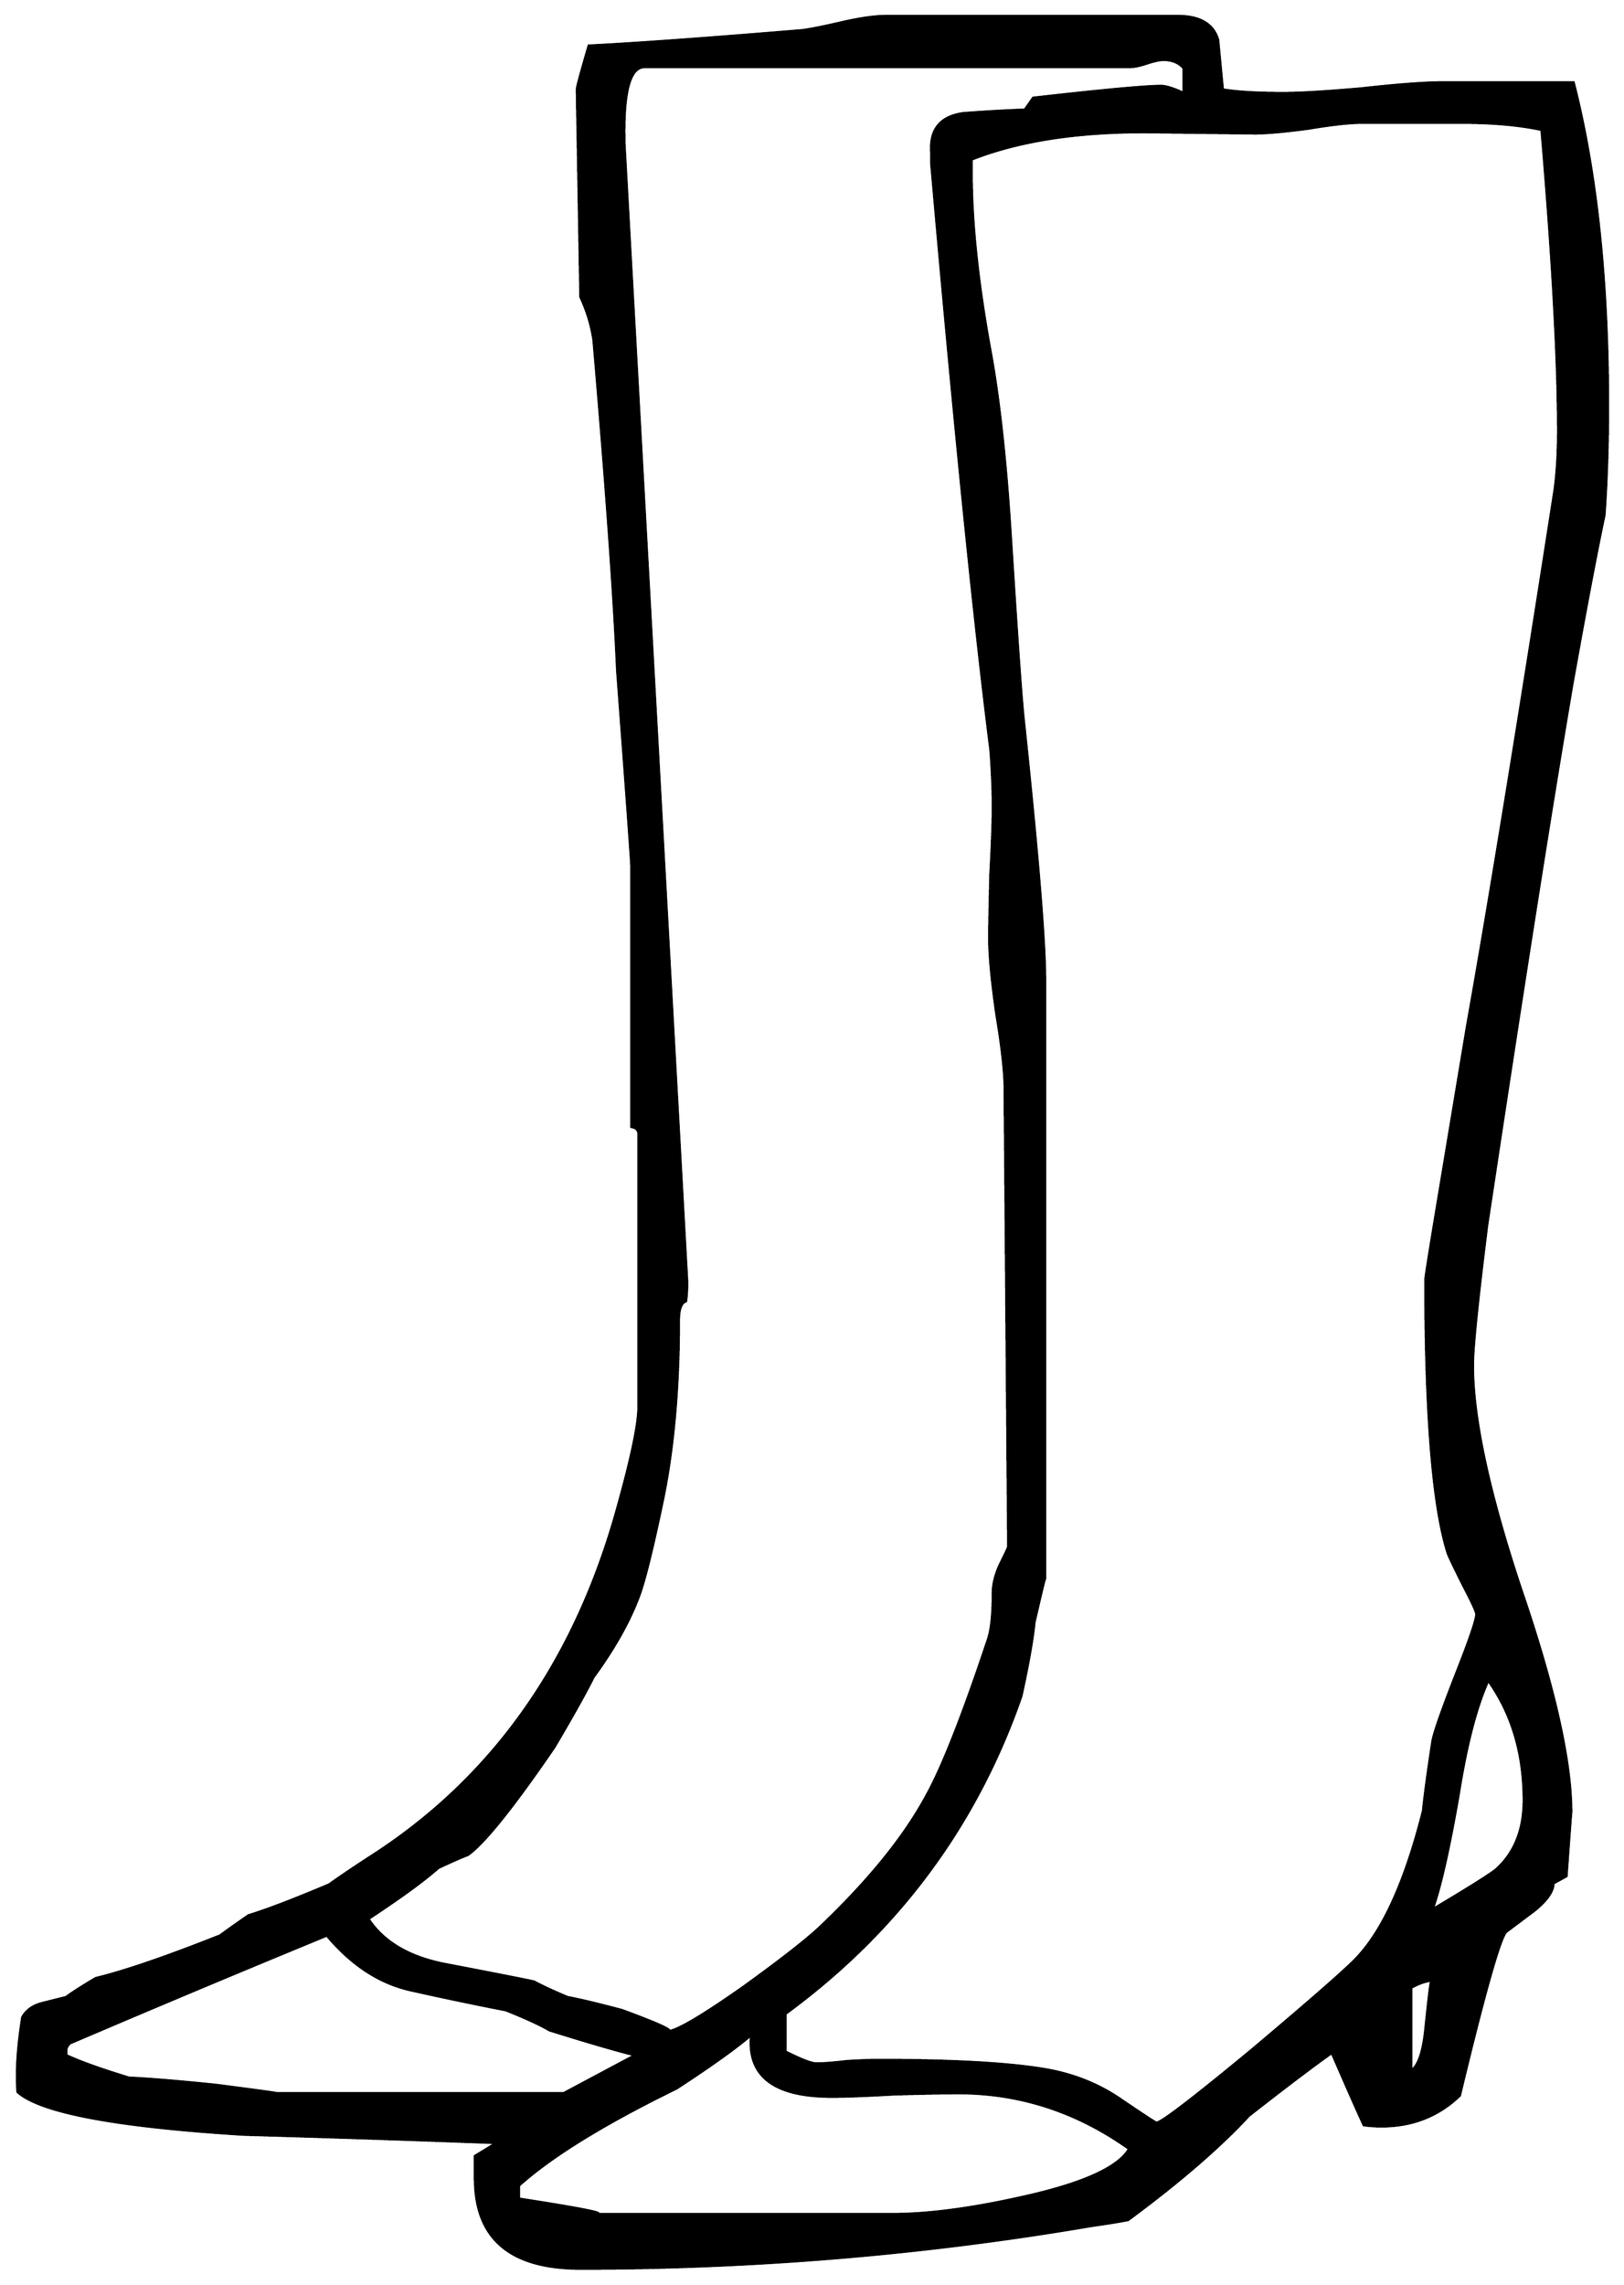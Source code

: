 


\begin{tikzpicture}[y=0.80pt, x=0.80pt, yscale=-1.0, xscale=1.0, inner sep=0pt, outer sep=0pt]
\begin{scope}[shift={(100.0,1703.0)},nonzero rule]
  \path[draw=.,fill=.,line width=1.600pt] (1424.0,-1201.0) ..
    controls (1424.0,-1167.0) and (1423.0,-1136.0) ..
    (1421.0,-1108.0) .. controls (1414.333,-1076.667) and
    (1405.333,-1029.333) .. (1394.0,-966.0) .. controls
    (1376.667,-864.667) and (1352.667,-712.333) .. (1322.0,-509.0) ..
    controls (1314.0,-445.0) and (1310.0,-405.667) ..
    (1310.0,-391.0) .. controls (1310.0,-346.333) and
    (1323.667,-283.0) .. (1351.0,-201.0) .. controls
    (1379.0,-119.0) and (1393.0,-56.667) .. (1393.0,-14.0) ..
    controls (1393.0,-15.333) and (1391.667,2.667) .. (1389.0,40.0) --
    (1378.0,46.0) .. controls (1378.0,52.667) and (1372.667,60.333) ..
    (1362.0,69.0) .. controls (1346.0,81.0) and (1338.0,87.0) ..
    (1338.0,87.0) .. controls (1332.667,93.0) and (1319.667,139.0)
    .. (1299.0,225.0) .. controls (1281.0,242.333) and
    (1259.0,251.0) .. (1233.0,251.0) .. controls (1227.667,251.0)
    and (1222.667,250.667) .. (1218.0,250.0) .. controls
    (1213.333,240.0) and (1204.333,219.667) .. (1191.0,189.0) ..
    controls (1175.0,200.333) and (1151.667,218.0) .. (1121.0,242.0)
    .. controls (1096.333,268.667) and (1062.333,298.0) ..
    (1019.0,330.0) .. controls (1012.333,331.333) and (1002.0,333.0)
    .. (988.0,335.0) .. controls (847.333,359.0) and (703.667,371.0)
    .. (557.0,371.0) .. controls (497.667,371.0) and (468.0,345.667)
    .. (468.0,295.0) -- (468.0,276.0) -- (486.0,265.0) ..
    controls (415.333,262.333) and (344.333,260.0) .. (273.0,258.0) ..
    controls (165.0,251.333) and (101.333,239.333) .. (82.0,222.0) ..
    controls (80.667,205.333) and (82.0,184.333) .. (86.0,159.0) ..
    controls (89.333,153.0) and (95.0,149.0) .. (103.0,147.0) ..
    controls (116.333,143.667) and (123.0,142.0) .. (123.0,142.0) ..
    controls (128.333,138.0) and (136.667,132.667) .. (148.0,126.0) ..
    controls (172.667,120.0) and (207.667,108.0) .. (253.0,90.0) ..
    controls (258.333,86.0) and (266.333,80.333) .. (277.0,73.0) ..
    controls (292.333,68.333) and (315.0,59.667) .. (345.0,47.0) ..
    controls (352.333,41.667) and (363.667,34.0) .. (379.0,24.0) ..
    controls (480.333,-40.667) and (549.333,-136.333) .. (586.0,-263.0)
    .. controls (599.333,-309.667) and (606.0,-340.667) ..
    (606.0,-356.0) -- (606.0,-586.0) .. controls (606.0,-589.333)
    and (604.0,-591.333) .. (600.0,-592.0) -- (600.0,-811.0) ..
    controls (600.0,-815.0) and (596.0,-870.333) .. (588.0,-977.0)
    .. controls (585.333,-1039.0) and (578.667,-1132.0) ..
    (568.0,-1256.0) .. controls (566.0,-1268.667) and
    (562.333,-1280.667) .. (557.0,-1292.0) -- (554.0,-1467.0) ..
    controls (554.0,-1469.0) and (557.333,-1481.333) ..
    (564.0,-1504.0) .. controls (604.0,-1506.0) and
    (664.0,-1510.333) .. (744.0,-1517.0) .. controls
    (750.0,-1517.667) and (761.667,-1520.0) .. (779.0,-1524.0) ..
    controls (793.667,-1527.333) and (805.667,-1529.0) ..
    (815.0,-1529.0) -- (1061.0,-1529.0) .. controls
    (1079.667,-1529.0) and (1091.0,-1522.333) .. (1095.0,-1509.0) ..
    controls (1096.333,-1495.0) and (1097.667,-1481.0) ..
    (1099.0,-1467.0) .. controls (1111.0,-1465.0) and
    (1128.0,-1464.0) .. (1150.0,-1464.0) .. controls
    (1164.667,-1464.0) and (1187.0,-1465.333) .. (1217.0,-1468.0) ..
    controls (1247.0,-1471.333) and (1269.333,-1473.0) ..
    (1284.0,-1473.0) -- (1395.0,-1473.0) .. controls
    (1414.333,-1397.667) and (1424.0,-1307.0) .. (1424.0,-1201.0) --
    cycle(1382.0,-1179.0) .. controls (1382.0,-1238.333) and
    (1377.333,-1323.0) .. (1368.0,-1433.0) .. controls
    (1349.333,-1437.0) and (1327.0,-1439.0) .. (1301.0,-1439.0) --
    (1216.0,-1439.0) .. controls (1206.0,-1439.0) and
    (1191.0,-1437.333) .. (1171.0,-1434.0) .. controls
    (1151.0,-1431.333) and (1136.0,-1430.0) .. (1126.0,-1430.0) --
    (1039.0,-1431.0) .. controls (978.333,-1431.667) and
    (927.667,-1424.0) .. (887.0,-1408.0) -- (887.0,-1398.0) ..
    controls (887.0,-1354.667) and (892.333,-1304.0) ..
    (903.0,-1246.0) .. controls (910.333,-1206.0) and
    (916.0,-1154.333) .. (920.0,-1091.0) .. controls
    (925.333,-1005.667) and (929.0,-953.667) .. (931.0,-935.0) ..
    controls (943.0,-821.667) and (949.0,-748.667) .. (949.0,-716.0)
    -- (949.0,-211.0) .. controls (949.0,-212.333) and
    (946.0,-200.0) .. (940.0,-174.0) .. controls (938.667,-160.0)
    and (935.0,-139.333) .. (929.0,-112.0) .. controls
    (891.0,-2.667) and (824.667,86.667) .. (730.0,156.0) --
    (730.0,188.0) .. controls (743.333,194.667) and (752.0,198.0) ..
    (756.0,198.0) .. controls (762.0,198.0) and (770.667,197.333) ..
    (782.0,196.0) .. controls (793.333,195.333) and (802.0,195.0) ..
    (808.0,195.0) .. controls (872.0,195.0) and (919.333,197.667) ..
    (950.0,203.0) .. controls (972.667,207.0) and (993.0,215.0) ..
    (1011.0,227.0) .. controls (1031.667,241.0) and (1042.333,248.0)
    .. (1043.0,248.0) .. controls (1047.0,248.0) and
    (1074.0,227.333) .. (1124.0,186.0) .. controls (1170.667,146.667)
    and (1199.333,121.667) .. (1210.0,111.0) .. controls
    (1233.333,87.667) and (1252.667,45.667) .. (1268.0,-15.0) ..
    controls (1269.333,-28.333) and (1272.0,-48.0) .. (1276.0,-74.0)
    .. controls (1277.333,-81.333) and (1284.0,-100.333) ..
    (1296.0,-131.0) .. controls (1307.333,-159.667) and
    (1313.0,-176.333) .. (1313.0,-181.0) .. controls
    (1313.0,-183.0) and (1309.333,-191.0) .. (1302.0,-205.0) ..
    controls (1294.667,-219.667) and (1290.333,-228.667) ..
    (1289.0,-232.0) .. controls (1276.333,-271.333) and
    (1270.0,-348.333) .. (1270.0,-463.0) .. controls
    (1270.0,-465.0) and (1273.333,-486.0) .. (1280.0,-526.0) --
    (1305.0,-676.0) .. controls (1323.0,-776.667) and
    (1347.667,-927.667) .. (1379.0,-1129.0) .. controls
    (1381.0,-1143.667) and (1382.0,-1160.333) .. (1382.0,-1179.0) --
    cycle(1066.0,-1464.0) -- (1066.0,-1485.0) .. controls
    (1062.0,-1489.667) and (1056.333,-1492.0) .. (1049.0,-1492.0) ..
    controls (1045.667,-1492.0) and (1041.0,-1491.0) ..
    (1035.0,-1489.0) .. controls (1029.0,-1487.0) and
    (1024.333,-1486.0) .. (1021.0,-1486.0) -- (611.0,-1486.0) ..
    controls (599.0,-1486.0) and (593.333,-1466.0) ..
    (594.0,-1426.0) -- (594.0,-1422.0) -- (647.0,-461.0) ..
    controls (647.0,-455.0) and (646.667,-449.667) .. (646.0,-445.0)
    .. controls (642.0,-443.667) and (640.0,-438.333) ..
    (640.0,-429.0) .. controls (640.0,-370.333) and (635.333,-319.0)
    .. (626.0,-275.0) .. controls (618.0,-237.0) and
    (611.667,-211.333) .. (607.0,-198.0) .. controls (599.0,-176.0)
    and (586.0,-152.667) .. (568.0,-128.0) .. controls
    (561.333,-114.667) and (550.333,-95.0) .. (535.0,-69.0) ..
    controls (500.333,-18.333) and (476.0,12.0) .. (462.0,22.0) ..
    controls (456.667,24.0) and (448.333,27.667) .. (437.0,33.0) ..
    controls (425.0,43.667) and (405.333,58.0) .. (378.0,76.0) ..
    controls (390.667,95.333) and (412.0,108.0) .. (442.0,114.0) ..
    controls (490.667,123.333) and (516.0,128.333) .. (518.0,129.0) ..
    controls (524.0,132.333) and (533.333,136.667) .. (546.0,142.0) ..
    controls (556.667,144.0) and (572.0,147.667) .. (592.0,153.0) ..
    controls (624.667,165.0) and (637.333,171.0) .. (630.0,171.0) ..
    controls (637.333,171.0) and (659.0,158.333) .. (695.0,133.0) ..
    controls (726.333,110.333) and (747.667,93.667) .. (759.0,83.0) ..
    controls (800.333,43.667) and (830.333,6.667) .. (849.0,-28.0) ..
    controls (862.333,-52.0) and (879.667,-96.0) .. (901.0,-160.0)
    .. controls (903.667,-168.0) and (905.0,-181.0) ..
    (905.0,-199.0) .. controls (905.0,-206.333) and (907.0,-214.333)
    .. (911.0,-223.0) .. controls (915.667,-232.333) and
    (918.0,-237.333) .. (918.0,-238.0) -- (915.0,-624.0) ..
    controls (915.0,-638.0) and (912.667,-659.0) .. (908.0,-687.0)
    .. controls (904.0,-715.0) and (902.0,-736.0) ..
    (902.0,-750.0) .. controls (902.0,-762.667) and (902.333,-781.333)
    .. (903.0,-806.0) .. controls (904.333,-830.667) and
    (905.0,-849.333) .. (905.0,-862.0) .. controls (905.0,-876.0)
    and (904.333,-892.0) .. (903.0,-910.0) .. controls
    (889.0,-1020.0) and (872.333,-1185.0) .. (853.0,-1405.0) --
    (853.0,-1414.0) .. controls (851.667,-1433.333) and
    (860.667,-1444.333) .. (880.0,-1447.0) .. controls
    (897.333,-1448.333) and (914.667,-1449.333) .. (932.0,-1450.0) --
    (939.0,-1460.0) .. controls (997.667,-1466.667) and
    (1033.667,-1470.0) .. (1047.0,-1470.0) .. controls
    (1051.0,-1470.0) and (1057.333,-1468.0) .. (1066.0,-1464.0) --
    cycle(1353.0,-24.0) .. controls (1353.0,-63.333) and
    (1343.0,-97.0) .. (1323.0,-125.0) .. controls
    (1313.0,-103.0) and (1304.667,-71.0) .. (1298.0,-29.0) ..
    controls (1290.0,17.0) and (1282.667,49.333) .. (1276.0,68.0) ..
    controls (1307.333,49.333) and (1325.333,38.0) .. (1330.0,34.0) ..
    controls (1345.333,20.0) and (1353.0,0.667) .. (1353.0,-24.0) --
    cycle(1275.0,128.0) .. controls (1269.667,128.667) and
    (1264.0,130.667) .. (1258.0,134.0) -- (1258.0,204.0) ..
    controls (1264.0,200.0) and (1268.0,188.333) .. (1270.0,169.0)
    .. controls (1272.667,143.0) and (1274.333,129.333) ..
    (1275.0,128.0) -- cycle(1020.0,270.0) .. controls
    (976.0,238.667) and (928.0,223.0) .. (876.0,223.0) .. controls
    (864.0,223.0) and (846.0,223.333) .. (822.0,224.0) .. controls
    (798.667,225.333) and (781.0,226.0) .. (769.0,226.0) .. controls
    (720.333,226.0) and (697.667,208.667) .. (701.0,174.0) .. controls
    (687.667,185.333) and (666.667,200.333) .. (638.0,219.0) .. controls
    (576.667,249.0) and (532.333,276.333) .. (505.0,301.0) --
    (505.0,312.0) .. controls (561.0,320.667) and (582.0,325.0) ..
    (568.0,325.0) -- (821.0,325.0) .. controls (850.333,325.0) and
    (886.0,320.333) .. (928.0,311.0) .. controls (980.0,299.667) and
    (1010.667,286.0) .. (1020.0,270.0) -- cycle(603.0,191.0) ..
    controls (587.0,187.0) and (563.0,180.0) .. (531.0,170.0) ..
    controls (523.0,165.333) and (510.667,159.667) .. (494.0,153.0) ..
    controls (466.667,147.667) and (439.667,142.0) .. (413.0,136.0) ..
    controls (387.0,130.0) and (363.667,114.667) .. (343.0,90.0) ..
    controls (271.667,119.333) and (199.333,149.667) .. (126.0,181.0) ..
    controls (124.0,183.0) and (123.0,185.0) .. (123.0,187.0) --
    (123.0,191.0) .. controls (134.333,196.333) and (152.0,202.667) ..
    (176.0,210.0) .. controls (192.0,210.667) and (216.333,212.667) ..
    (249.0,216.0) .. controls (285.0,220.667) and (302.0,223.0) ..
    (300.0,223.0) -- (543.0,223.0) .. controls (543.0,223.0) and
    (563.0,212.333) .. (603.0,191.0) -- cycle;
\end{scope}

\end{tikzpicture}

